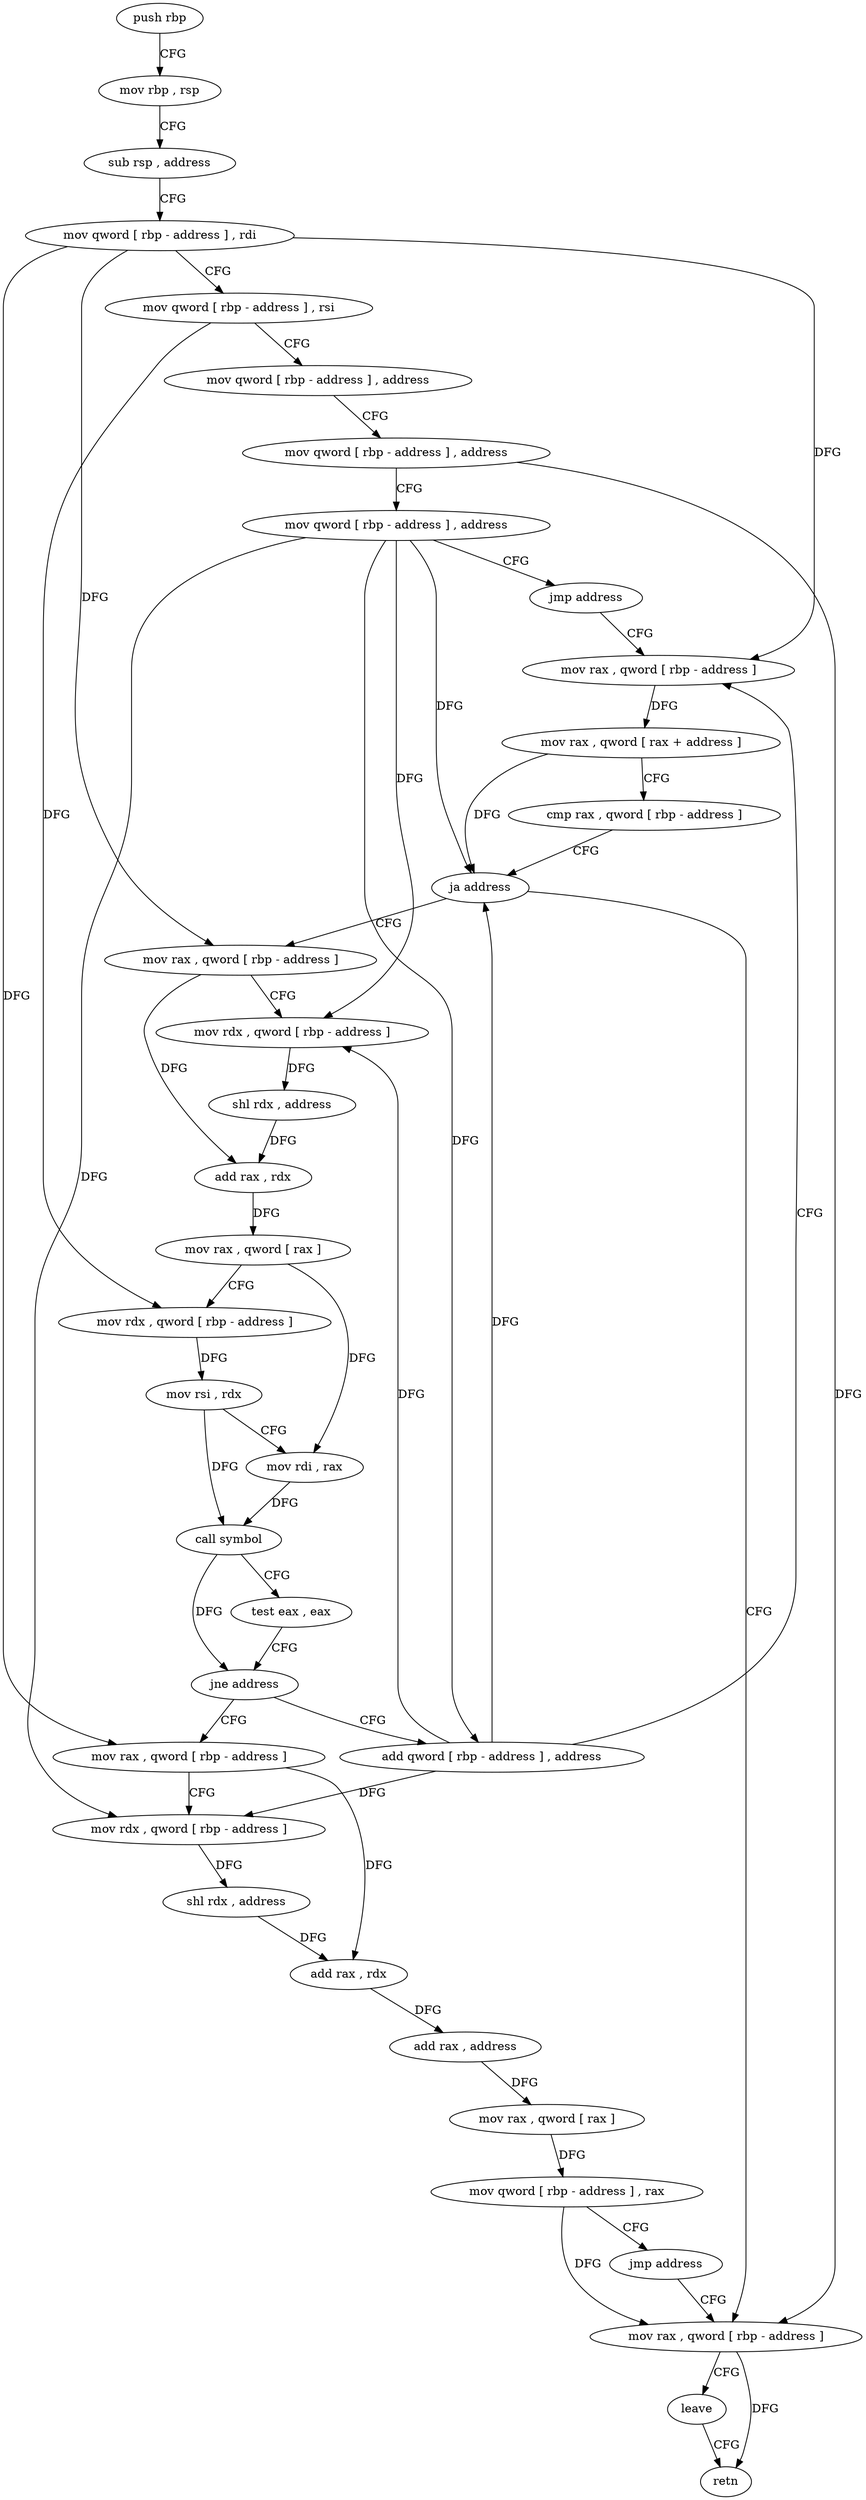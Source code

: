 digraph "func" {
"188100" [label = "push rbp" ]
"188101" [label = "mov rbp , rsp" ]
"188104" [label = "sub rsp , address" ]
"188108" [label = "mov qword [ rbp - address ] , rdi" ]
"188112" [label = "mov qword [ rbp - address ] , rsi" ]
"188116" [label = "mov qword [ rbp - address ] , address" ]
"188124" [label = "mov qword [ rbp - address ] , address" ]
"188132" [label = "mov qword [ rbp - address ] , address" ]
"188140" [label = "jmp address" ]
"188212" [label = "mov rax , qword [ rbp - address ]" ]
"188216" [label = "mov rax , qword [ rax + address ]" ]
"188223" [label = "cmp rax , qword [ rbp - address ]" ]
"188227" [label = "ja address" ]
"188142" [label = "mov rax , qword [ rbp - address ]" ]
"188229" [label = "mov rax , qword [ rbp - address ]" ]
"188146" [label = "mov rdx , qword [ rbp - address ]" ]
"188150" [label = "shl rdx , address" ]
"188154" [label = "add rax , rdx" ]
"188157" [label = "mov rax , qword [ rax ]" ]
"188160" [label = "mov rdx , qword [ rbp - address ]" ]
"188164" [label = "mov rsi , rdx" ]
"188167" [label = "mov rdi , rax" ]
"188170" [label = "call symbol" ]
"188175" [label = "test eax , eax" ]
"188177" [label = "jne address" ]
"188207" [label = "add qword [ rbp - address ] , address" ]
"188179" [label = "mov rax , qword [ rbp - address ]" ]
"188233" [label = "leave" ]
"188234" [label = "retn" ]
"188183" [label = "mov rdx , qword [ rbp - address ]" ]
"188187" [label = "shl rdx , address" ]
"188191" [label = "add rax , rdx" ]
"188194" [label = "add rax , address" ]
"188198" [label = "mov rax , qword [ rax ]" ]
"188201" [label = "mov qword [ rbp - address ] , rax" ]
"188205" [label = "jmp address" ]
"188100" -> "188101" [ label = "CFG" ]
"188101" -> "188104" [ label = "CFG" ]
"188104" -> "188108" [ label = "CFG" ]
"188108" -> "188112" [ label = "CFG" ]
"188108" -> "188212" [ label = "DFG" ]
"188108" -> "188142" [ label = "DFG" ]
"188108" -> "188179" [ label = "DFG" ]
"188112" -> "188116" [ label = "CFG" ]
"188112" -> "188160" [ label = "DFG" ]
"188116" -> "188124" [ label = "CFG" ]
"188124" -> "188132" [ label = "CFG" ]
"188124" -> "188229" [ label = "DFG" ]
"188132" -> "188140" [ label = "CFG" ]
"188132" -> "188227" [ label = "DFG" ]
"188132" -> "188146" [ label = "DFG" ]
"188132" -> "188207" [ label = "DFG" ]
"188132" -> "188183" [ label = "DFG" ]
"188140" -> "188212" [ label = "CFG" ]
"188212" -> "188216" [ label = "DFG" ]
"188216" -> "188223" [ label = "CFG" ]
"188216" -> "188227" [ label = "DFG" ]
"188223" -> "188227" [ label = "CFG" ]
"188227" -> "188142" [ label = "CFG" ]
"188227" -> "188229" [ label = "CFG" ]
"188142" -> "188146" [ label = "CFG" ]
"188142" -> "188154" [ label = "DFG" ]
"188229" -> "188233" [ label = "CFG" ]
"188229" -> "188234" [ label = "DFG" ]
"188146" -> "188150" [ label = "DFG" ]
"188150" -> "188154" [ label = "DFG" ]
"188154" -> "188157" [ label = "DFG" ]
"188157" -> "188160" [ label = "CFG" ]
"188157" -> "188167" [ label = "DFG" ]
"188160" -> "188164" [ label = "DFG" ]
"188164" -> "188167" [ label = "CFG" ]
"188164" -> "188170" [ label = "DFG" ]
"188167" -> "188170" [ label = "DFG" ]
"188170" -> "188175" [ label = "CFG" ]
"188170" -> "188177" [ label = "DFG" ]
"188175" -> "188177" [ label = "CFG" ]
"188177" -> "188207" [ label = "CFG" ]
"188177" -> "188179" [ label = "CFG" ]
"188207" -> "188212" [ label = "CFG" ]
"188207" -> "188227" [ label = "DFG" ]
"188207" -> "188146" [ label = "DFG" ]
"188207" -> "188183" [ label = "DFG" ]
"188179" -> "188183" [ label = "CFG" ]
"188179" -> "188191" [ label = "DFG" ]
"188233" -> "188234" [ label = "CFG" ]
"188183" -> "188187" [ label = "DFG" ]
"188187" -> "188191" [ label = "DFG" ]
"188191" -> "188194" [ label = "DFG" ]
"188194" -> "188198" [ label = "DFG" ]
"188198" -> "188201" [ label = "DFG" ]
"188201" -> "188205" [ label = "CFG" ]
"188201" -> "188229" [ label = "DFG" ]
"188205" -> "188229" [ label = "CFG" ]
}
